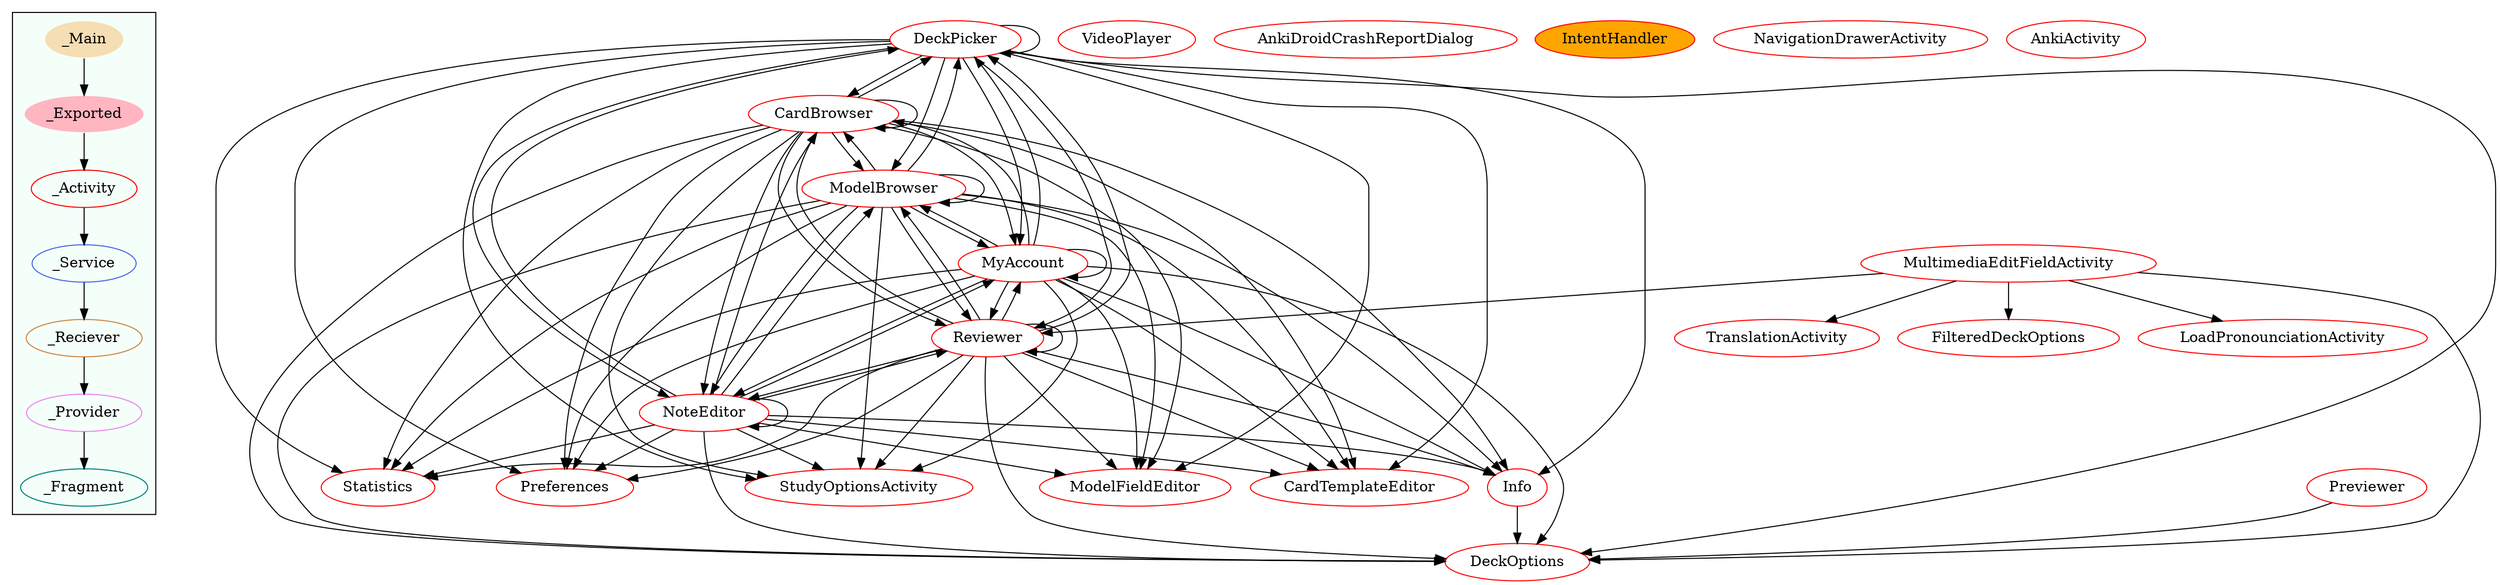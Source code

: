 digraph G {
subgraph cluster_legend{ 
bgcolor=mintcream;
_Activity[color = red];
_Service[color = royalblue];
_Provider[color = violet];
_Reciever[color = peru];
_Fragment[color = teal];
_Main[style=filled, fillcolor=wheat, color = mintcream];
_Exported[style=filled, fillcolor=lightpink, color = mintcream];
_Main -> _Exported -> _Activity -> _Service -> _Reciever -> _Provider -> _Fragment; 
}
DeckPicker[color = red];
ModelFieldEditor[color = red];
Info[color = red];
MultimediaEditFieldActivity[color = red];
VideoPlayer[color = red];
FilteredDeckOptions[color = red];
LoadPronounciationActivity[color = red];
AnkiDroidCrashReportDialog[color = red];
IntentHandler[style=filled, fillcolor=orange, color = red];
CardBrowser[color = red];
MyAccount[color = red];
CardTemplateEditor[color = red];
NavigationDrawerActivity[color = red];
AnkiActivity[color = red];
StudyOptionsActivity[color = red];
Statistics[color = red];
Reviewer[color = red];
Previewer[color = red];
TranslationActivity[color = red];
NoteEditor[color = red];
Preferences[color = red];
DeckOptions[color = red];
ModelBrowser[color = red];

 DeckPicker -> Info
 DeckPicker -> CardBrowser
 DeckPicker -> Statistics
 DeckPicker -> Reviewer
 DeckPicker -> StudyOptionsActivity
 DeckPicker -> DeckPicker
 DeckPicker -> NoteEditor
 DeckPicker -> Preferences
 DeckPicker -> MyAccount
 DeckPicker -> CardTemplateEditor
 DeckPicker -> ModelFieldEditor
 DeckPicker -> ModelBrowser
 DeckPicker -> DeckOptions
 Info -> DeckOptions
 MultimediaEditFieldActivity -> FilteredDeckOptions
 MultimediaEditFieldActivity -> LoadPronounciationActivity
 MultimediaEditFieldActivity -> Reviewer
 MultimediaEditFieldActivity -> TranslationActivity
 MultimediaEditFieldActivity -> DeckOptions
 CardBrowser -> CardTemplateEditor
 CardBrowser -> StudyOptionsActivity
 CardBrowser -> CardBrowser
 CardBrowser -> MyAccount
 CardBrowser -> DeckPicker
 CardBrowser -> ModelBrowser
 CardBrowser -> ModelFieldEditor
 CardBrowser -> Info
 CardBrowser -> Statistics
 CardBrowser -> NoteEditor
 CardBrowser -> Preferences
 CardBrowser -> DeckOptions
 CardBrowser -> Reviewer
 MyAccount -> MyAccount
 MyAccount -> NoteEditor
 MyAccount -> StudyOptionsActivity
 MyAccount -> ModelBrowser
 MyAccount -> DeckOptions
 MyAccount -> ModelFieldEditor
 MyAccount -> CardTemplateEditor
 MyAccount -> Statistics
 MyAccount -> Preferences
 MyAccount -> Info
 MyAccount -> CardBrowser
 MyAccount -> Reviewer
 MyAccount -> DeckPicker
 Reviewer -> MyAccount
 Reviewer -> Preferences
 Reviewer -> NoteEditor
 Reviewer -> ModelBrowser
 Reviewer -> CardTemplateEditor
 Reviewer -> StudyOptionsActivity
 Reviewer -> ModelFieldEditor
 Reviewer -> DeckOptions
 Reviewer -> Reviewer
 Reviewer -> Info
 Reviewer -> CardBrowser
 Reviewer -> Statistics
 Reviewer -> DeckPicker
 Previewer -> DeckOptions
 NoteEditor -> StudyOptionsActivity
 NoteEditor -> DeckOptions
 NoteEditor -> Info
 NoteEditor -> CardTemplateEditor
 NoteEditor -> Reviewer
 NoteEditor -> ModelFieldEditor
 NoteEditor -> Preferences
 NoteEditor -> ModelBrowser
 NoteEditor -> Statistics
 NoteEditor -> NoteEditor
 NoteEditor -> MyAccount
 NoteEditor -> DeckPicker
 NoteEditor -> CardBrowser
 ModelBrowser -> ModelBrowser
 ModelBrowser -> DeckPicker
 ModelBrowser -> NoteEditor
 ModelBrowser -> CardBrowser
 ModelBrowser -> MyAccount
 ModelBrowser -> DeckOptions
 ModelBrowser -> Preferences
 ModelBrowser -> Info
 ModelBrowser -> Statistics
 ModelBrowser -> Reviewer
 ModelBrowser -> CardTemplateEditor
 ModelBrowser -> StudyOptionsActivity
 ModelBrowser -> ModelFieldEditor
}